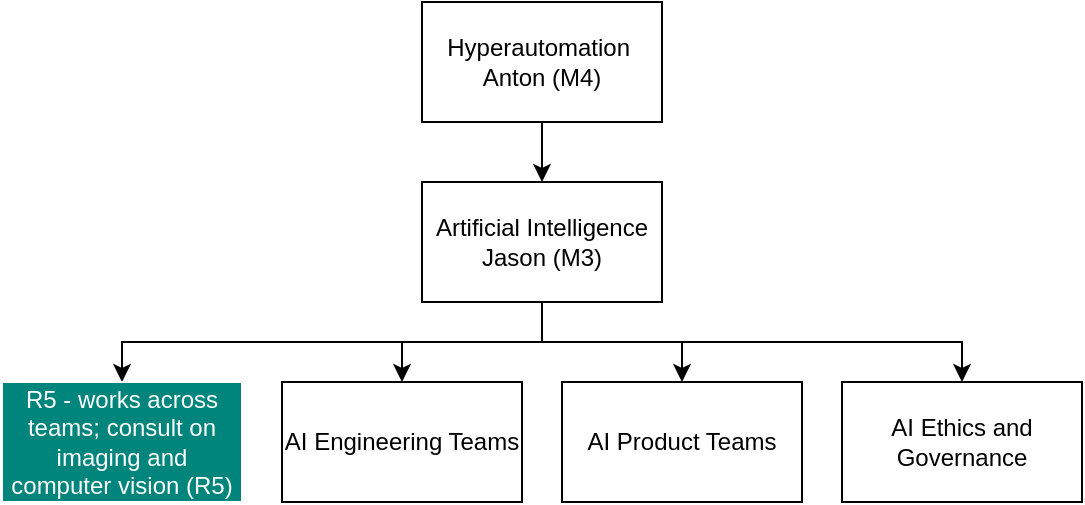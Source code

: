 <mxfile version="20.8.5" type="github" pages="2">
  <diagram id="HdVOFT3m-IV8WaJRp9Jy" name="Page-1">
    <mxGraphModel dx="1194" dy="475" grid="1" gridSize="10" guides="1" tooltips="1" connect="1" arrows="1" fold="1" page="1" pageScale="1" pageWidth="827" pageHeight="1169" math="0" shadow="0">
      <root>
        <mxCell id="0" />
        <mxCell id="1" parent="0" />
        <mxCell id="Hqcta7EbTfVsAT5cjty3-7" value="" style="edgeStyle=orthogonalEdgeStyle;rounded=0;orthogonalLoop=1;jettySize=auto;html=1;" parent="1" source="Hqcta7EbTfVsAT5cjty3-1" target="Hqcta7EbTfVsAT5cjty3-2" edge="1">
          <mxGeometry relative="1" as="geometry" />
        </mxCell>
        <mxCell id="Hqcta7EbTfVsAT5cjty3-1" value="Hyperautomation&amp;nbsp;&lt;br&gt;Anton (M4)" style="rounded=0;whiteSpace=wrap;html=1;" parent="1" vertex="1">
          <mxGeometry x="270" y="130" width="120" height="60" as="geometry" />
        </mxCell>
        <mxCell id="Hqcta7EbTfVsAT5cjty3-8" value="" style="edgeStyle=orthogonalEdgeStyle;rounded=0;orthogonalLoop=1;jettySize=auto;html=1;" parent="1" source="Hqcta7EbTfVsAT5cjty3-2" target="Hqcta7EbTfVsAT5cjty3-4" edge="1">
          <mxGeometry relative="1" as="geometry" />
        </mxCell>
        <mxCell id="Hqcta7EbTfVsAT5cjty3-10" style="edgeStyle=orthogonalEdgeStyle;rounded=0;orthogonalLoop=1;jettySize=auto;html=1;exitX=0.5;exitY=1;exitDx=0;exitDy=0;entryX=0.5;entryY=0;entryDx=0;entryDy=0;" parent="1" source="Hqcta7EbTfVsAT5cjty3-2" target="Hqcta7EbTfVsAT5cjty3-5" edge="1">
          <mxGeometry relative="1" as="geometry" />
        </mxCell>
        <mxCell id="Hqcta7EbTfVsAT5cjty3-11" style="edgeStyle=orthogonalEdgeStyle;rounded=0;orthogonalLoop=1;jettySize=auto;html=1;exitX=0.5;exitY=1;exitDx=0;exitDy=0;entryX=0.5;entryY=0;entryDx=0;entryDy=0;" parent="1" source="Hqcta7EbTfVsAT5cjty3-2" target="Hqcta7EbTfVsAT5cjty3-3" edge="1">
          <mxGeometry relative="1" as="geometry" />
        </mxCell>
        <mxCell id="Hqcta7EbTfVsAT5cjty3-12" style="edgeStyle=orthogonalEdgeStyle;rounded=0;orthogonalLoop=1;jettySize=auto;html=1;exitX=0.5;exitY=1;exitDx=0;exitDy=0;" parent="1" source="Hqcta7EbTfVsAT5cjty3-2" target="Hqcta7EbTfVsAT5cjty3-6" edge="1">
          <mxGeometry relative="1" as="geometry" />
        </mxCell>
        <mxCell id="Hqcta7EbTfVsAT5cjty3-2" value="Artificial Intelligence&lt;br&gt;Jason (M3)" style="rounded=0;whiteSpace=wrap;html=1;" parent="1" vertex="1">
          <mxGeometry x="270" y="220" width="120" height="60" as="geometry" />
        </mxCell>
        <mxCell id="Hqcta7EbTfVsAT5cjty3-3" value="AI Engineering Teams" style="rounded=0;whiteSpace=wrap;html=1;" parent="1" vertex="1">
          <mxGeometry x="200" y="320" width="120" height="60" as="geometry" />
        </mxCell>
        <mxCell id="Hqcta7EbTfVsAT5cjty3-4" value="AI Product Teams" style="rounded=0;whiteSpace=wrap;html=1;" parent="1" vertex="1">
          <mxGeometry x="340" y="320" width="120" height="60" as="geometry" />
        </mxCell>
        <mxCell id="Hqcta7EbTfVsAT5cjty3-5" value="AI Ethics and Governance" style="rounded=0;whiteSpace=wrap;html=1;" parent="1" vertex="1">
          <mxGeometry x="480" y="320" width="120" height="60" as="geometry" />
        </mxCell>
        <mxCell id="Hqcta7EbTfVsAT5cjty3-6" value="&lt;font color=&quot;#ffffff&quot;&gt;R5 - works across teams; consult on imaging and computer vision (R5)&lt;/font&gt;" style="rounded=0;whiteSpace=wrap;html=1;shadow=0;fillColor=#00857C;strokeColor=#FFFFFF;" parent="1" vertex="1">
          <mxGeometry x="60" y="320" width="120" height="60" as="geometry" />
        </mxCell>
      </root>
    </mxGraphModel>
  </diagram>
  <diagram name="Old org chart" id="QYnOaPcUAu1_4vHZONf7">
    <mxGraphModel dx="1194" dy="475" grid="1" gridSize="10" guides="1" tooltips="1" connect="1" arrows="1" fold="1" page="1" pageScale="1" pageWidth="827" pageHeight="1169" math="0" shadow="0">
      <root>
        <mxCell id="B69fOpnu7cjs-LUt8IMM-0" />
        <mxCell id="B69fOpnu7cjs-LUt8IMM-1" parent="B69fOpnu7cjs-LUt8IMM-0" />
        <mxCell id="B69fOpnu7cjs-LUt8IMM-2" value="" style="edgeStyle=orthogonalEdgeStyle;rounded=0;orthogonalLoop=1;jettySize=auto;html=1;" edge="1" parent="B69fOpnu7cjs-LUt8IMM-1" source="B69fOpnu7cjs-LUt8IMM-3" target="B69fOpnu7cjs-LUt8IMM-8">
          <mxGeometry relative="1" as="geometry" />
        </mxCell>
        <mxCell id="B69fOpnu7cjs-LUt8IMM-3" value="Hyperautomation&amp;nbsp;&lt;br&gt;Anton (M4)" style="rounded=0;whiteSpace=wrap;html=1;" vertex="1" parent="B69fOpnu7cjs-LUt8IMM-1">
          <mxGeometry x="270" y="130" width="120" height="60" as="geometry" />
        </mxCell>
        <mxCell id="B69fOpnu7cjs-LUt8IMM-4" value="" style="edgeStyle=orthogonalEdgeStyle;rounded=0;orthogonalLoop=1;jettySize=auto;html=1;" edge="1" parent="B69fOpnu7cjs-LUt8IMM-1" source="B69fOpnu7cjs-LUt8IMM-8" target="B69fOpnu7cjs-LUt8IMM-10">
          <mxGeometry relative="1" as="geometry" />
        </mxCell>
        <mxCell id="B69fOpnu7cjs-LUt8IMM-5" style="edgeStyle=orthogonalEdgeStyle;rounded=0;orthogonalLoop=1;jettySize=auto;html=1;exitX=0.5;exitY=1;exitDx=0;exitDy=0;entryX=0.5;entryY=0;entryDx=0;entryDy=0;" edge="1" parent="B69fOpnu7cjs-LUt8IMM-1" source="B69fOpnu7cjs-LUt8IMM-8" target="B69fOpnu7cjs-LUt8IMM-11">
          <mxGeometry relative="1" as="geometry" />
        </mxCell>
        <mxCell id="B69fOpnu7cjs-LUt8IMM-6" style="edgeStyle=orthogonalEdgeStyle;rounded=0;orthogonalLoop=1;jettySize=auto;html=1;exitX=0.5;exitY=1;exitDx=0;exitDy=0;entryX=0.5;entryY=0;entryDx=0;entryDy=0;" edge="1" parent="B69fOpnu7cjs-LUt8IMM-1" source="B69fOpnu7cjs-LUt8IMM-8" target="B69fOpnu7cjs-LUt8IMM-9">
          <mxGeometry relative="1" as="geometry" />
        </mxCell>
        <mxCell id="B69fOpnu7cjs-LUt8IMM-7" style="edgeStyle=orthogonalEdgeStyle;rounded=0;orthogonalLoop=1;jettySize=auto;html=1;exitX=0.5;exitY=1;exitDx=0;exitDy=0;" edge="1" parent="B69fOpnu7cjs-LUt8IMM-1" source="B69fOpnu7cjs-LUt8IMM-8" target="B69fOpnu7cjs-LUt8IMM-12">
          <mxGeometry relative="1" as="geometry" />
        </mxCell>
        <mxCell id="B69fOpnu7cjs-LUt8IMM-8" value="Artificial Intelligence&lt;br&gt;Jason (M3)" style="rounded=0;whiteSpace=wrap;html=1;" vertex="1" parent="B69fOpnu7cjs-LUt8IMM-1">
          <mxGeometry x="270" y="220" width="120" height="60" as="geometry" />
        </mxCell>
        <mxCell id="B69fOpnu7cjs-LUt8IMM-9" value="AI Team (SG)" style="rounded=0;whiteSpace=wrap;html=1;" vertex="1" parent="B69fOpnu7cjs-LUt8IMM-1">
          <mxGeometry x="200" y="320" width="120" height="60" as="geometry" />
        </mxCell>
        <mxCell id="B69fOpnu7cjs-LUt8IMM-10" value="AI Team (PR)" style="rounded=0;whiteSpace=wrap;html=1;" vertex="1" parent="B69fOpnu7cjs-LUt8IMM-1">
          <mxGeometry x="340" y="320" width="120" height="60" as="geometry" />
        </mxCell>
        <mxCell id="B69fOpnu7cjs-LUt8IMM-11" value="AI Ethics and Governance" style="rounded=0;whiteSpace=wrap;html=1;" vertex="1" parent="B69fOpnu7cjs-LUt8IMM-1">
          <mxGeometry x="480" y="320" width="120" height="60" as="geometry" />
        </mxCell>
        <mxCell id="B69fOpnu7cjs-LUt8IMM-12" value="&lt;font color=&quot;#ffffff&quot;&gt;R5 - works across teams; consult on imaging and computer vision (R5)&lt;/font&gt;" style="rounded=0;whiteSpace=wrap;html=1;shadow=0;fillColor=#00857C;strokeColor=#FFFFFF;" vertex="1" parent="B69fOpnu7cjs-LUt8IMM-1">
          <mxGeometry x="60" y="320" width="120" height="60" as="geometry" />
        </mxCell>
      </root>
    </mxGraphModel>
  </diagram>
</mxfile>
